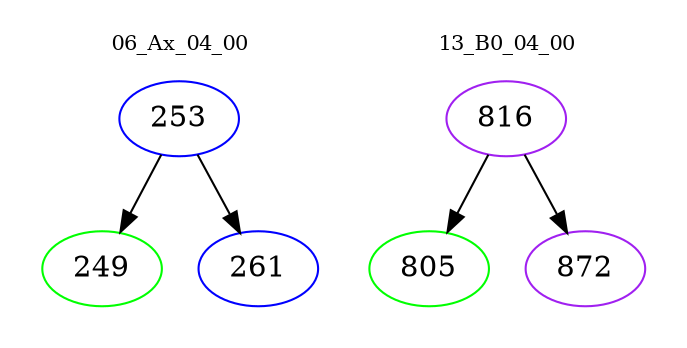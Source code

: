 digraph{
subgraph cluster_0 {
color = white
label = "06_Ax_04_00";
fontsize=10;
T0_253 [label="253", color="blue"]
T0_253 -> T0_249 [color="black"]
T0_249 [label="249", color="green"]
T0_253 -> T0_261 [color="black"]
T0_261 [label="261", color="blue"]
}
subgraph cluster_1 {
color = white
label = "13_B0_04_00";
fontsize=10;
T1_816 [label="816", color="purple"]
T1_816 -> T1_805 [color="black"]
T1_805 [label="805", color="green"]
T1_816 -> T1_872 [color="black"]
T1_872 [label="872", color="purple"]
}
}
